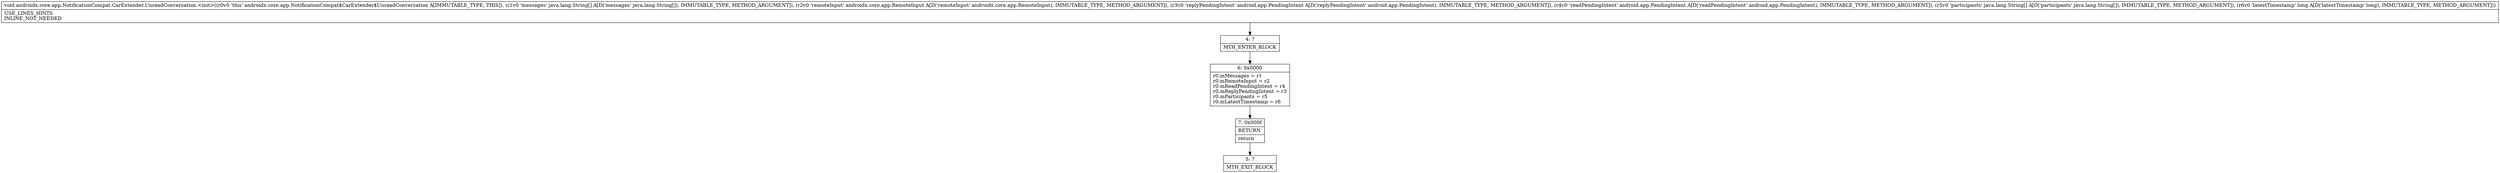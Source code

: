 digraph "CFG forandroidx.core.app.NotificationCompat.CarExtender.UnreadConversation.\<init\>([Ljava\/lang\/String;Landroidx\/core\/app\/RemoteInput;Landroid\/app\/PendingIntent;Landroid\/app\/PendingIntent;[Ljava\/lang\/String;J)V" {
Node_4 [shape=record,label="{4\:\ ?|MTH_ENTER_BLOCK\l}"];
Node_6 [shape=record,label="{6\:\ 0x0000|r0.mMessages = r1\lr0.mRemoteInput = r2\lr0.mReadPendingIntent = r4\lr0.mReplyPendingIntent = r3\lr0.mParticipants = r5\lr0.mLatestTimestamp = r6\l}"];
Node_7 [shape=record,label="{7\:\ 0x000f|RETURN\l|return\l}"];
Node_5 [shape=record,label="{5\:\ ?|MTH_EXIT_BLOCK\l}"];
MethodNode[shape=record,label="{void androidx.core.app.NotificationCompat.CarExtender.UnreadConversation.\<init\>((r0v0 'this' androidx.core.app.NotificationCompat$CarExtender$UnreadConversation A[IMMUTABLE_TYPE, THIS]), (r1v0 'messages' java.lang.String[] A[D('messages' java.lang.String[]), IMMUTABLE_TYPE, METHOD_ARGUMENT]), (r2v0 'remoteInput' androidx.core.app.RemoteInput A[D('remoteInput' androidx.core.app.RemoteInput), IMMUTABLE_TYPE, METHOD_ARGUMENT]), (r3v0 'replyPendingIntent' android.app.PendingIntent A[D('replyPendingIntent' android.app.PendingIntent), IMMUTABLE_TYPE, METHOD_ARGUMENT]), (r4v0 'readPendingIntent' android.app.PendingIntent A[D('readPendingIntent' android.app.PendingIntent), IMMUTABLE_TYPE, METHOD_ARGUMENT]), (r5v0 'participants' java.lang.String[] A[D('participants' java.lang.String[]), IMMUTABLE_TYPE, METHOD_ARGUMENT]), (r6v0 'latestTimestamp' long A[D('latestTimestamp' long), IMMUTABLE_TYPE, METHOD_ARGUMENT]))  | USE_LINES_HINTS\lINLINE_NOT_NEEDED\l}"];
MethodNode -> Node_4;Node_4 -> Node_6;
Node_6 -> Node_7;
Node_7 -> Node_5;
}

